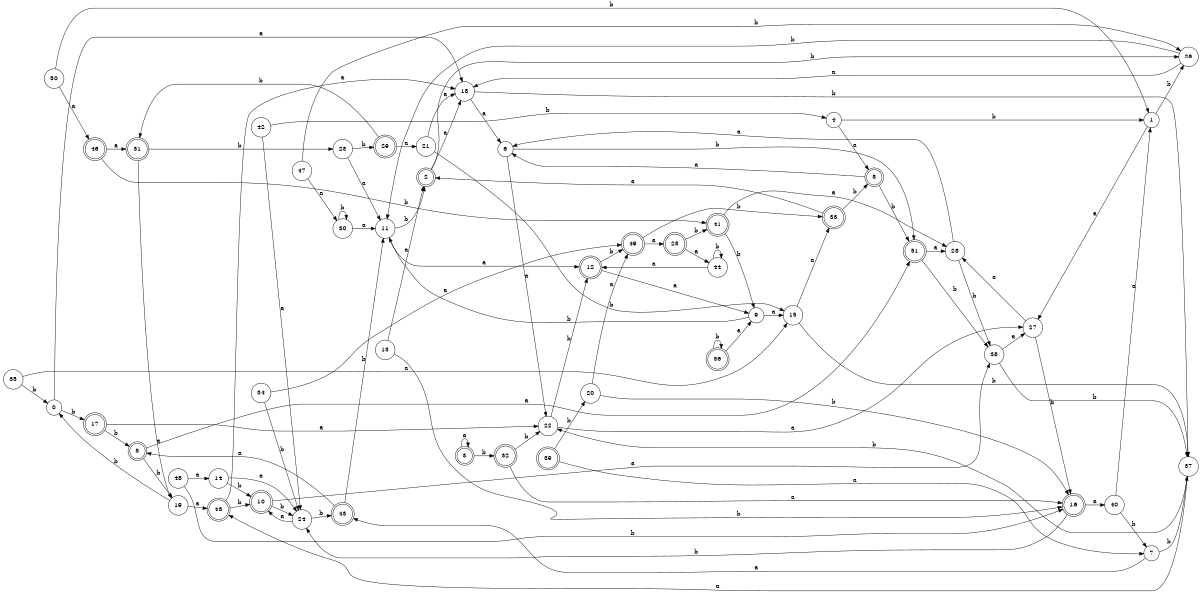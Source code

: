 digraph n42_1 {
__start0 [label="" shape="none"];

rankdir=LR;
size="8,5";

s0 [style="filled", color="black", fillcolor="white" shape="circle", label="0"];
s1 [style="filled", color="black", fillcolor="white" shape="circle", label="1"];
s2 [style="rounded,filled", color="black", fillcolor="white" shape="doublecircle", label="2"];
s3 [style="rounded,filled", color="black", fillcolor="white" shape="doublecircle", label="3"];
s4 [style="filled", color="black", fillcolor="white" shape="circle", label="4"];
s5 [style="rounded,filled", color="black", fillcolor="white" shape="doublecircle", label="5"];
s6 [style="filled", color="black", fillcolor="white" shape="circle", label="6"];
s7 [style="filled", color="black", fillcolor="white" shape="circle", label="7"];
s8 [style="rounded,filled", color="black", fillcolor="white" shape="doublecircle", label="8"];
s9 [style="filled", color="black", fillcolor="white" shape="circle", label="9"];
s10 [style="rounded,filled", color="black", fillcolor="white" shape="doublecircle", label="10"];
s11 [style="filled", color="black", fillcolor="white" shape="circle", label="11"];
s12 [style="rounded,filled", color="black", fillcolor="white" shape="doublecircle", label="12"];
s13 [style="filled", color="black", fillcolor="white" shape="circle", label="13"];
s14 [style="filled", color="black", fillcolor="white" shape="circle", label="14"];
s15 [style="filled", color="black", fillcolor="white" shape="circle", label="15"];
s16 [style="rounded,filled", color="black", fillcolor="white" shape="doublecircle", label="16"];
s17 [style="rounded,filled", color="black", fillcolor="white" shape="doublecircle", label="17"];
s18 [style="filled", color="black", fillcolor="white" shape="circle", label="18"];
s19 [style="filled", color="black", fillcolor="white" shape="circle", label="19"];
s20 [style="filled", color="black", fillcolor="white" shape="circle", label="20"];
s21 [style="filled", color="black", fillcolor="white" shape="circle", label="21"];
s22 [style="filled", color="black", fillcolor="white" shape="circle", label="22"];
s23 [style="filled", color="black", fillcolor="white" shape="circle", label="23"];
s24 [style="filled", color="black", fillcolor="white" shape="circle", label="24"];
s25 [style="rounded,filled", color="black", fillcolor="white" shape="doublecircle", label="25"];
s26 [style="filled", color="black", fillcolor="white" shape="circle", label="26"];
s27 [style="filled", color="black", fillcolor="white" shape="circle", label="27"];
s28 [style="filled", color="black", fillcolor="white" shape="circle", label="28"];
s29 [style="rounded,filled", color="black", fillcolor="white" shape="doublecircle", label="29"];
s30 [style="filled", color="black", fillcolor="white" shape="circle", label="30"];
s31 [style="rounded,filled", color="black", fillcolor="white" shape="doublecircle", label="31"];
s32 [style="rounded,filled", color="black", fillcolor="white" shape="doublecircle", label="32"];
s33 [style="rounded,filled", color="black", fillcolor="white" shape="doublecircle", label="33"];
s34 [style="filled", color="black", fillcolor="white" shape="circle", label="34"];
s35 [style="filled", color="black", fillcolor="white" shape="circle", label="35"];
s36 [style="rounded,filled", color="black", fillcolor="white" shape="doublecircle", label="36"];
s37 [style="filled", color="black", fillcolor="white" shape="circle", label="37"];
s38 [style="filled", color="black", fillcolor="white" shape="circle", label="38"];
s39 [style="rounded,filled", color="black", fillcolor="white" shape="doublecircle", label="39"];
s40 [style="filled", color="black", fillcolor="white" shape="circle", label="40"];
s41 [style="rounded,filled", color="black", fillcolor="white" shape="doublecircle", label="41"];
s42 [style="filled", color="black", fillcolor="white" shape="circle", label="42"];
s43 [style="rounded,filled", color="black", fillcolor="white" shape="doublecircle", label="43"];
s44 [style="filled", color="black", fillcolor="white" shape="circle", label="44"];
s45 [style="rounded,filled", color="black", fillcolor="white" shape="doublecircle", label="45"];
s46 [style="rounded,filled", color="black", fillcolor="white" shape="doublecircle", label="46"];
s47 [style="filled", color="black", fillcolor="white" shape="circle", label="47"];
s48 [style="filled", color="black", fillcolor="white" shape="circle", label="48"];
s49 [style="rounded,filled", color="black", fillcolor="white" shape="doublecircle", label="49"];
s50 [style="filled", color="black", fillcolor="white" shape="circle", label="50"];
s51 [style="rounded,filled", color="black", fillcolor="white" shape="doublecircle", label="51"];
s0 -> s18 [label="a"];
s0 -> s17 [label="b"];
s1 -> s27 [label="a"];
s1 -> s26 [label="b"];
s2 -> s18 [label="a"];
s2 -> s26 [label="b"];
s3 -> s3 [label="a"];
s3 -> s32 [label="b"];
s4 -> s8 [label="a"];
s4 -> s1 [label="b"];
s5 -> s51 [label="a"];
s5 -> s19 [label="b"];
s6 -> s22 [label="a"];
s6 -> s51 [label="b"];
s7 -> s43 [label="a"];
s7 -> s37 [label="b"];
s8 -> s6 [label="a"];
s8 -> s51 [label="b"];
s9 -> s15 [label="a"];
s9 -> s11 [label="b"];
s10 -> s38 [label="a"];
s10 -> s24 [label="b"];
s11 -> s12 [label="a"];
s11 -> s2 [label="b"];
s12 -> s9 [label="a"];
s12 -> s49 [label="b"];
s13 -> s2 [label="a"];
s13 -> s16 [label="b"];
s14 -> s24 [label="a"];
s14 -> s10 [label="b"];
s15 -> s33 [label="a"];
s15 -> s37 [label="b"];
s16 -> s40 [label="a"];
s16 -> s24 [label="b"];
s17 -> s22 [label="a"];
s17 -> s5 [label="b"];
s18 -> s6 [label="a"];
s18 -> s37 [label="b"];
s19 -> s45 [label="a"];
s19 -> s0 [label="b"];
s20 -> s49 [label="a"];
s20 -> s16 [label="b"];
s21 -> s18 [label="a"];
s21 -> s15 [label="b"];
s22 -> s27 [label="a"];
s22 -> s12 [label="b"];
s23 -> s11 [label="a"];
s23 -> s29 [label="b"];
s24 -> s10 [label="a"];
s24 -> s43 [label="b"];
s25 -> s44 [label="a"];
s25 -> s41 [label="b"];
s26 -> s18 [label="a"];
s26 -> s11 [label="b"];
s27 -> s28 [label="a"];
s27 -> s16 [label="b"];
s28 -> s6 [label="a"];
s28 -> s38 [label="b"];
s29 -> s21 [label="a"];
s29 -> s31 [label="b"];
s30 -> s11 [label="a"];
s30 -> s30 [label="b"];
s31 -> s19 [label="a"];
s31 -> s23 [label="b"];
s32 -> s16 [label="a"];
s32 -> s22 [label="b"];
s33 -> s2 [label="a"];
s33 -> s8 [label="b"];
s34 -> s49 [label="a"];
s34 -> s24 [label="b"];
s35 -> s15 [label="a"];
s35 -> s0 [label="b"];
s36 -> s9 [label="a"];
s36 -> s36 [label="b"];
s37 -> s45 [label="a"];
s37 -> s22 [label="b"];
s38 -> s27 [label="a"];
s38 -> s37 [label="b"];
s39 -> s7 [label="a"];
s39 -> s20 [label="b"];
s40 -> s1 [label="a"];
s40 -> s7 [label="b"];
s41 -> s28 [label="a"];
s41 -> s9 [label="b"];
s42 -> s24 [label="a"];
s42 -> s4 [label="b"];
s43 -> s5 [label="a"];
s43 -> s11 [label="b"];
s44 -> s12 [label="a"];
s44 -> s44 [label="b"];
s45 -> s18 [label="a"];
s45 -> s10 [label="b"];
s46 -> s31 [label="a"];
s46 -> s41 [label="b"];
s47 -> s30 [label="a"];
s47 -> s26 [label="b"];
s48 -> s14 [label="a"];
s48 -> s16 [label="b"];
s49 -> s25 [label="a"];
s49 -> s33 [label="b"];
s50 -> s46 [label="a"];
s50 -> s1 [label="b"];
s51 -> s28 [label="a"];
s51 -> s38 [label="b"];

}